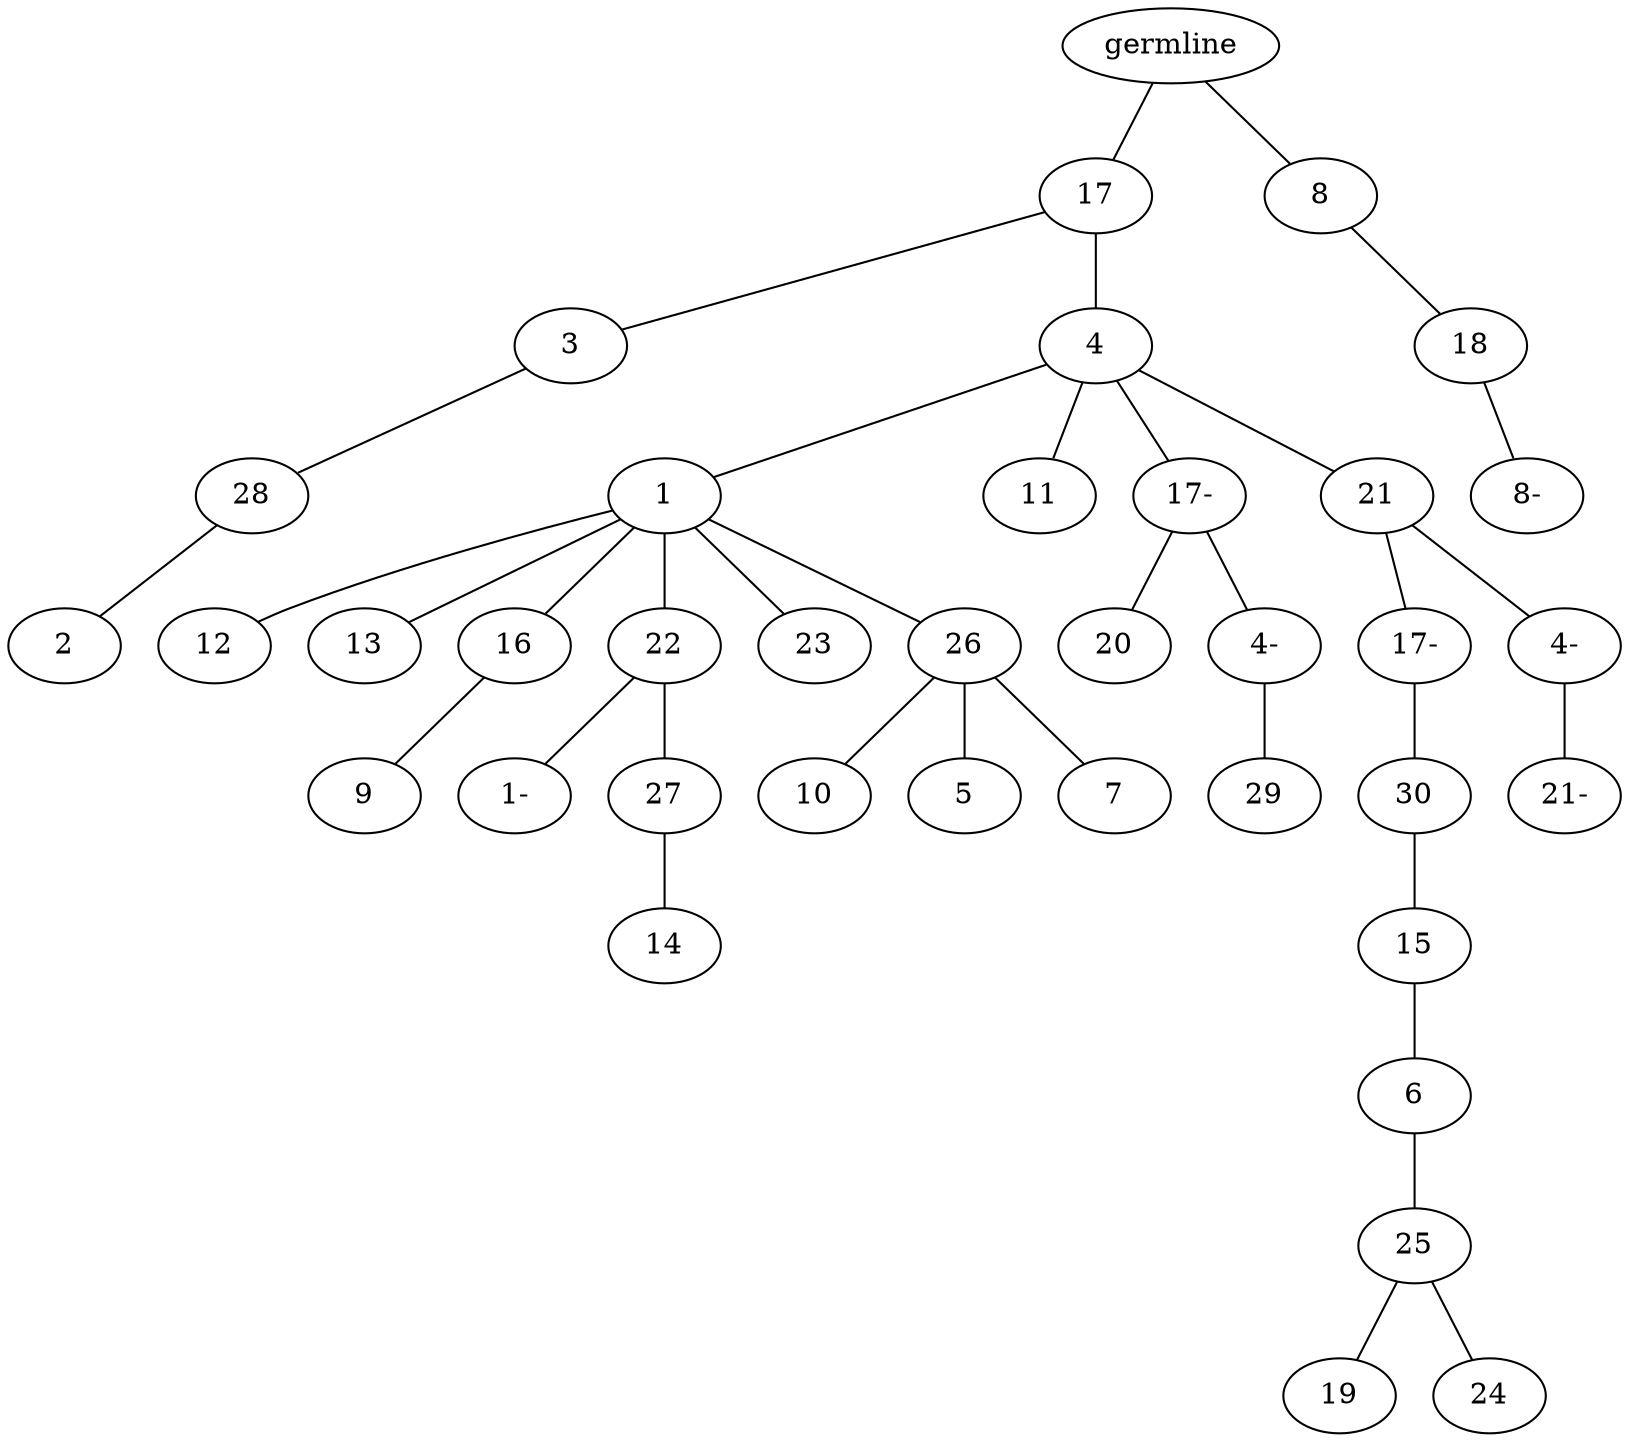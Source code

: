 graph tree {
    "140453838352096" [label="germline"];
    "140453837199728" [label="17"];
    "140453837200352" [label="3"];
    "140453837200496" [label="28"];
    "140453837200928" [label="2"];
    "140453837201264" [label="4"];
    "140453837200832" [label="1"];
    "140453837201216" [label="12"];
    "140453836997824" [label="13"];
    "140453836999024" [label="16"];
    "140453836997776" [label="9"];
    "140453837000512" [label="22"];
    "140453836997344" [label="1-"];
    "140453836996864" [label="27"];
    "140453837116032" [label="14"];
    "140453836998208" [label="23"];
    "140453836997536" [label="26"];
    "140453836997968" [label="10"];
    "140453836999216" [label="5"];
    "140453836999696" [label="7"];
    "140453837201168" [label="11"];
    "140453836996720" [label="17-"];
    "140453837000560" [label="20"];
    "140453836998544" [label="4-"];
    "140453836997728" [label="29"];
    "140453836997632" [label="21"];
    "140453836996672" [label="17-"];
    "140453836998976" [label="30"];
    "140453836999360" [label="15"];
    "140453836997056" [label="6"];
    "140453837115792" [label="25"];
    "140453837116080" [label="19"];
    "140453838332448" [label="24"];
    "140453836996960" [label="4-"];
    "140453836997440" [label="21-"];
    "140453837200160" [label="8"];
    "140453836999408" [label="18"];
    "140453836998496" [label="8-"];
    "140453838352096" -- "140453837199728";
    "140453838352096" -- "140453837200160";
    "140453837199728" -- "140453837200352";
    "140453837199728" -- "140453837201264";
    "140453837200352" -- "140453837200496";
    "140453837200496" -- "140453837200928";
    "140453837201264" -- "140453837200832";
    "140453837201264" -- "140453837201168";
    "140453837201264" -- "140453836996720";
    "140453837201264" -- "140453836997632";
    "140453837200832" -- "140453837201216";
    "140453837200832" -- "140453836997824";
    "140453837200832" -- "140453836999024";
    "140453837200832" -- "140453837000512";
    "140453837200832" -- "140453836998208";
    "140453837200832" -- "140453836997536";
    "140453836999024" -- "140453836997776";
    "140453837000512" -- "140453836997344";
    "140453837000512" -- "140453836996864";
    "140453836996864" -- "140453837116032";
    "140453836997536" -- "140453836997968";
    "140453836997536" -- "140453836999216";
    "140453836997536" -- "140453836999696";
    "140453836996720" -- "140453837000560";
    "140453836996720" -- "140453836998544";
    "140453836998544" -- "140453836997728";
    "140453836997632" -- "140453836996672";
    "140453836997632" -- "140453836996960";
    "140453836996672" -- "140453836998976";
    "140453836998976" -- "140453836999360";
    "140453836999360" -- "140453836997056";
    "140453836997056" -- "140453837115792";
    "140453837115792" -- "140453837116080";
    "140453837115792" -- "140453838332448";
    "140453836996960" -- "140453836997440";
    "140453837200160" -- "140453836999408";
    "140453836999408" -- "140453836998496";
}
